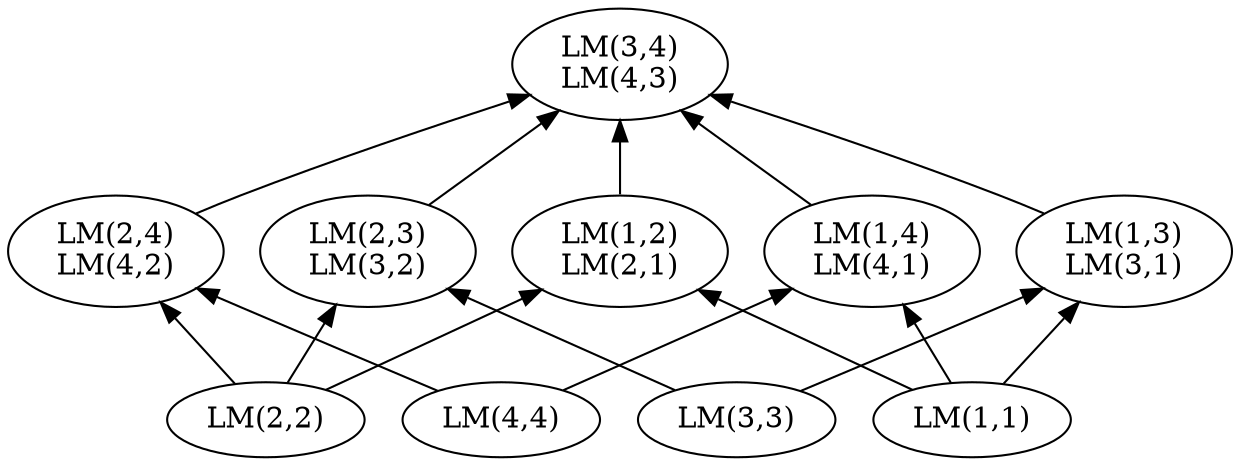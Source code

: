 digraph {
	graph [rankdir=BT]
	0 [label="LM(2,2)"]
	1 [label="LM(2,4)
LM(4,2)"]
	2 [label="LM(2,3)
LM(3,2)"]
	3 [label="LM(3,3)"]
	4 [label="LM(1,2)
LM(2,1)"]
	5 [label="LM(3,4)
LM(4,3)"]
	6 [label="LM(4,4)"]
	7 [label="LM(1,1)"]
	8 [label="LM(1,3)
LM(3,1)"]
	9 [label="LM(1,4)
LM(4,1)"]
	7 -> 9
	3 -> 8
	0 -> 2
	9 -> 5
	4 -> 5
	8 -> 5
	7 -> 4
	3 -> 2
	0 -> 4
	6 -> 1
	2 -> 5
	1 -> 5
	7 -> 8
	0 -> 1
	6 -> 9
}
